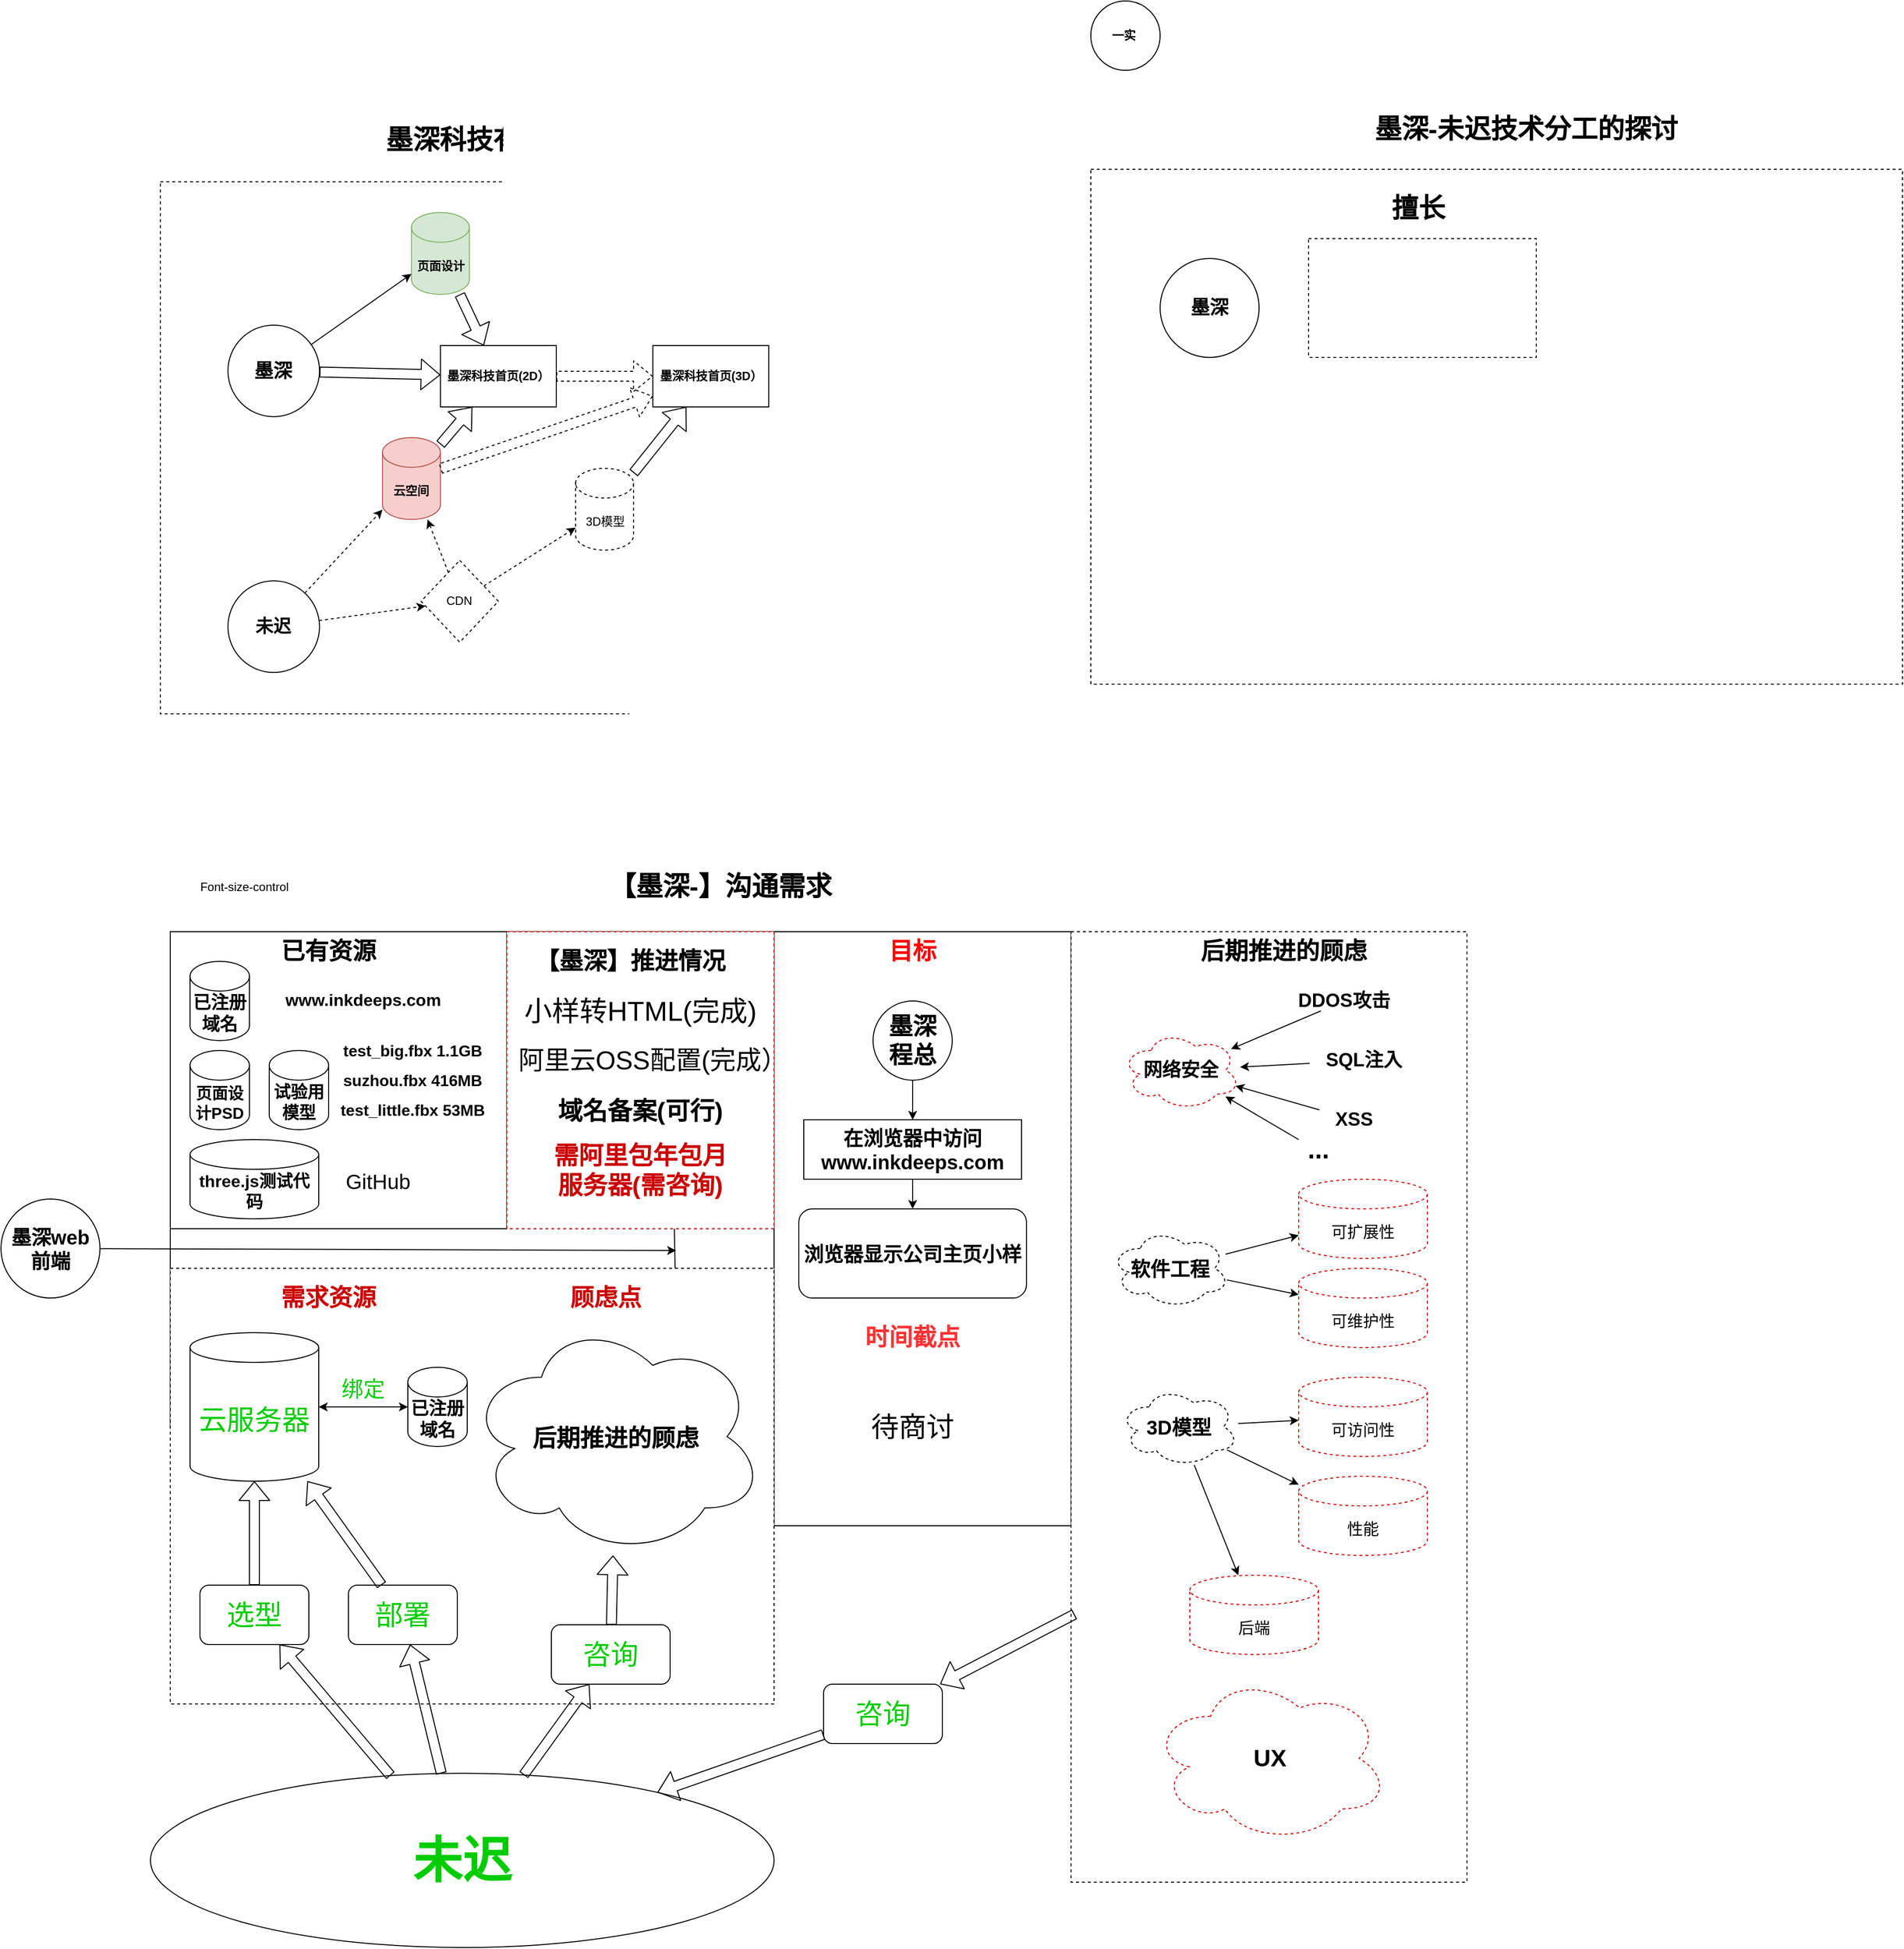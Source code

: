 <mxfile version="13.8.8" type="github">
  <diagram id="kuiyt1MhbL2v9OrnDHOi" name="Page-1">
    <mxGraphModel dx="2782" dy="2357" grid="1" gridSize="10" guides="1" tooltips="1" connect="1" arrows="1" fold="1" page="1" pageScale="1" pageWidth="827" pageHeight="1169" math="0" shadow="0">
      <root>
        <mxCell id="0" />
        <mxCell id="1" parent="0" />
        <mxCell id="Zh1UnJbAb8gPV4NuENTu-28" value="" style="rounded=0;whiteSpace=wrap;html=1;dashed=1;" parent="1" vertex="1">
          <mxGeometry x="910" y="-70" width="820" height="520" as="geometry" />
        </mxCell>
        <mxCell id="Zh1UnJbAb8gPV4NuENTu-5" value="&lt;b&gt;一实&amp;nbsp;&lt;/b&gt;" style="ellipse;whiteSpace=wrap;html=1;aspect=fixed;" parent="1" vertex="1">
          <mxGeometry x="910" y="-240" width="70" height="70" as="geometry" />
        </mxCell>
        <mxCell id="Zh1UnJbAb8gPV4NuENTu-27" value="&lt;span style=&quot;font-size: 27px&quot;&gt;&lt;b&gt;墨深-未迟技术分工的探讨&lt;/b&gt;&lt;/span&gt;" style="text;html=1;strokeColor=none;fillColor=none;align=center;verticalAlign=middle;whiteSpace=wrap;rounded=0;dashed=1;" parent="1" vertex="1">
          <mxGeometry x="1180" y="-150" width="340" height="80" as="geometry" />
        </mxCell>
        <mxCell id="Zh1UnJbAb8gPV4NuENTu-29" value="&lt;b&gt;&lt;font style=&quot;font-size: 19px&quot;&gt;墨深&lt;/font&gt;&lt;/b&gt;" style="ellipse;whiteSpace=wrap;html=1;aspect=fixed;" parent="1" vertex="1">
          <mxGeometry x="980" y="20" width="100" height="100" as="geometry" />
        </mxCell>
        <mxCell id="Zh1UnJbAb8gPV4NuENTu-30" value="" style="rounded=0;whiteSpace=wrap;html=1;dashed=1;" parent="1" vertex="1">
          <mxGeometry x="1130" width="230" height="120" as="geometry" />
        </mxCell>
        <mxCell id="Zh1UnJbAb8gPV4NuENTu-31" value="&lt;span style=&quot;font-size: 27px&quot;&gt;&lt;b&gt;擅长&lt;/b&gt;&lt;/span&gt;" style="text;html=1;strokeColor=none;fillColor=none;align=center;verticalAlign=middle;whiteSpace=wrap;rounded=0;dashed=1;" parent="1" vertex="1">
          <mxGeometry x="1191" y="-60" width="100" height="60" as="geometry" />
        </mxCell>
        <mxCell id="TPo5QiDIO2kZ5POcdjzT-1" value="" style="group" vertex="1" connectable="0" parent="1">
          <mxGeometry x="-30" y="-140" width="800" height="620" as="geometry" />
        </mxCell>
        <mxCell id="Zh1UnJbAb8gPV4NuENTu-25" value="" style="rounded=0;whiteSpace=wrap;html=1;dashed=1;" parent="TPo5QiDIO2kZ5POcdjzT-1" vertex="1">
          <mxGeometry y="82.667" width="800" height="537.333" as="geometry" />
        </mxCell>
        <mxCell id="Zh1UnJbAb8gPV4NuENTu-2" value="&lt;b&gt;&lt;font style=&quot;font-size: 19px&quot;&gt;墨深&lt;/font&gt;&lt;/b&gt;" style="ellipse;whiteSpace=wrap;html=1;aspect=fixed;" parent="TPo5QiDIO2kZ5POcdjzT-1" vertex="1">
          <mxGeometry x="68.293" y="227.333" width="92.492" height="92.492" as="geometry" />
        </mxCell>
        <mxCell id="Zh1UnJbAb8gPV4NuENTu-3" value="&lt;b&gt;&lt;font style=&quot;font-size: 18px&quot;&gt;未迟&lt;/font&gt;&lt;/b&gt;" style="ellipse;whiteSpace=wrap;html=1;aspect=fixed;" parent="TPo5QiDIO2kZ5POcdjzT-1" vertex="1">
          <mxGeometry x="68.293" y="485.667" width="92.492" height="92.492" as="geometry" />
        </mxCell>
        <mxCell id="Zh1UnJbAb8gPV4NuENTu-4" value="" style="shape=flexArrow;endArrow=classic;html=1;" parent="TPo5QiDIO2kZ5POcdjzT-1" source="Zh1UnJbAb8gPV4NuENTu-2" target="Zh1UnJbAb8gPV4NuENTu-7" edge="1">
          <mxGeometry width="50" height="50" relative="1" as="geometry">
            <mxPoint x="165.854" y="268.667" as="sourcePoint" />
            <mxPoint x="282.927" y="279.0" as="targetPoint" />
          </mxGeometry>
        </mxCell>
        <mxCell id="Zh1UnJbAb8gPV4NuENTu-7" value="&lt;b&gt;墨深科技首页(2D）&lt;/b&gt;" style="rounded=0;whiteSpace=wrap;html=1;" parent="TPo5QiDIO2kZ5POcdjzT-1" vertex="1">
          <mxGeometry x="282.927" y="248.0" width="117.073" height="62.0" as="geometry" />
        </mxCell>
        <mxCell id="Zh1UnJbAb8gPV4NuENTu-9" value="&lt;b&gt;页面设计&lt;/b&gt;" style="shape=cylinder3;whiteSpace=wrap;html=1;boundedLbl=1;backgroundOutline=1;size=15;fillColor=#d5e8d4;strokeColor=#82b366;" parent="TPo5QiDIO2kZ5POcdjzT-1" vertex="1">
          <mxGeometry x="253.659" y="113.667" width="58.537" height="82.667" as="geometry" />
        </mxCell>
        <mxCell id="Zh1UnJbAb8gPV4NuENTu-10" value="&lt;b&gt;云空间&lt;/b&gt;" style="shape=cylinder3;whiteSpace=wrap;html=1;boundedLbl=1;backgroundOutline=1;size=15;fillColor=#f8cecc;strokeColor=#b85450;" parent="TPo5QiDIO2kZ5POcdjzT-1" vertex="1">
          <mxGeometry x="224.39" y="341" width="58.537" height="82.667" as="geometry" />
        </mxCell>
        <mxCell id="Zh1UnJbAb8gPV4NuENTu-11" value="" style="shape=flexArrow;endArrow=classic;html=1;" parent="TPo5QiDIO2kZ5POcdjzT-1" source="Zh1UnJbAb8gPV4NuENTu-10" target="Zh1UnJbAb8gPV4NuENTu-7" edge="1">
          <mxGeometry width="50" height="50" relative="1" as="geometry">
            <mxPoint x="536.585" y="397.833" as="sourcePoint" />
            <mxPoint x="585.366" y="346.167" as="targetPoint" />
          </mxGeometry>
        </mxCell>
        <mxCell id="Zh1UnJbAb8gPV4NuENTu-6" value="" style="shape=flexArrow;endArrow=classic;html=1;" parent="TPo5QiDIO2kZ5POcdjzT-1" source="Zh1UnJbAb8gPV4NuENTu-9" target="Zh1UnJbAb8gPV4NuENTu-7" edge="1">
          <mxGeometry width="50" height="50" relative="1" as="geometry">
            <mxPoint x="517.073" y="196.333" as="sourcePoint" />
            <mxPoint x="565.854" y="144.667" as="targetPoint" />
          </mxGeometry>
        </mxCell>
        <mxCell id="Zh1UnJbAb8gPV4NuENTu-13" value="" style="endArrow=classic;html=1;" parent="TPo5QiDIO2kZ5POcdjzT-1" source="Zh1UnJbAb8gPV4NuENTu-2" target="Zh1UnJbAb8gPV4NuENTu-9" edge="1">
          <mxGeometry width="50" height="50" relative="1" as="geometry">
            <mxPoint x="390.244" y="361.667" as="sourcePoint" />
            <mxPoint x="439.024" y="310" as="targetPoint" />
          </mxGeometry>
        </mxCell>
        <mxCell id="Zh1UnJbAb8gPV4NuENTu-14" value="" style="shape=flexArrow;endArrow=classic;html=1;dashed=1;" parent="TPo5QiDIO2kZ5POcdjzT-1" source="Zh1UnJbAb8gPV4NuENTu-7" target="Zh1UnJbAb8gPV4NuENTu-15" edge="1">
          <mxGeometry width="50" height="50" relative="1" as="geometry">
            <mxPoint x="390.244" y="361.667" as="sourcePoint" />
            <mxPoint x="487.805" y="279.0" as="targetPoint" />
          </mxGeometry>
        </mxCell>
        <mxCell id="Zh1UnJbAb8gPV4NuENTu-15" value="&lt;b&gt;墨深科技首页(3D）&lt;/b&gt;" style="rounded=0;whiteSpace=wrap;html=1;" parent="TPo5QiDIO2kZ5POcdjzT-1" vertex="1">
          <mxGeometry x="497.561" y="248.0" width="117.073" height="62.0" as="geometry" />
        </mxCell>
        <mxCell id="Zh1UnJbAb8gPV4NuENTu-16" value="3D模型" style="shape=cylinder3;whiteSpace=wrap;html=1;boundedLbl=1;backgroundOutline=1;size=15;dashed=1;" parent="TPo5QiDIO2kZ5POcdjzT-1" vertex="1">
          <mxGeometry x="419.512" y="372" width="58.537" height="82.667" as="geometry" />
        </mxCell>
        <mxCell id="Zh1UnJbAb8gPV4NuENTu-18" value="" style="endArrow=classic;html=1;dashed=1;" parent="TPo5QiDIO2kZ5POcdjzT-1" source="Zh1UnJbAb8gPV4NuENTu-3" target="Zh1UnJbAb8gPV4NuENTu-10" edge="1">
          <mxGeometry width="50" height="50" relative="1" as="geometry">
            <mxPoint x="165.854" y="506.333" as="sourcePoint" />
            <mxPoint x="214.634" y="454.667" as="targetPoint" />
          </mxGeometry>
        </mxCell>
        <mxCell id="Zh1UnJbAb8gPV4NuENTu-20" value="CDN" style="rhombus;whiteSpace=wrap;html=1;dashed=1;" parent="TPo5QiDIO2kZ5POcdjzT-1" vertex="1">
          <mxGeometry x="263.415" y="465.0" width="78.049" height="82.667" as="geometry" />
        </mxCell>
        <mxCell id="Zh1UnJbAb8gPV4NuENTu-21" value="" style="endArrow=classic;html=1;dashed=1;" parent="TPo5QiDIO2kZ5POcdjzT-1" source="Zh1UnJbAb8gPV4NuENTu-3" target="Zh1UnJbAb8gPV4NuENTu-20" edge="1">
          <mxGeometry width="50" height="50" relative="1" as="geometry">
            <mxPoint x="195.122" y="516.667" as="sourcePoint" />
            <mxPoint x="243.902" y="465.0" as="targetPoint" />
          </mxGeometry>
        </mxCell>
        <mxCell id="Zh1UnJbAb8gPV4NuENTu-22" value="" style="endArrow=classic;html=1;dashed=1;" parent="TPo5QiDIO2kZ5POcdjzT-1" source="Zh1UnJbAb8gPV4NuENTu-20" target="Zh1UnJbAb8gPV4NuENTu-10" edge="1">
          <mxGeometry width="50" height="50" relative="1" as="geometry">
            <mxPoint x="390.244" y="361.667" as="sourcePoint" />
            <mxPoint x="439.024" y="310" as="targetPoint" />
          </mxGeometry>
        </mxCell>
        <mxCell id="Zh1UnJbAb8gPV4NuENTu-23" value="" style="endArrow=classic;html=1;dashed=1;" parent="TPo5QiDIO2kZ5POcdjzT-1" source="Zh1UnJbAb8gPV4NuENTu-20" target="Zh1UnJbAb8gPV4NuENTu-16" edge="1">
          <mxGeometry width="50" height="50" relative="1" as="geometry">
            <mxPoint x="390.244" y="361.667" as="sourcePoint" />
            <mxPoint x="439.024" y="310" as="targetPoint" />
          </mxGeometry>
        </mxCell>
        <mxCell id="Zh1UnJbAb8gPV4NuENTu-12" value="" style="shape=flexArrow;endArrow=classic;html=1;" parent="TPo5QiDIO2kZ5POcdjzT-1" source="Zh1UnJbAb8gPV4NuENTu-16" target="Zh1UnJbAb8gPV4NuENTu-15" edge="1">
          <mxGeometry width="50" height="50" relative="1" as="geometry">
            <mxPoint x="517.073" y="408.167" as="sourcePoint" />
            <mxPoint x="565.854" y="356.5" as="targetPoint" />
          </mxGeometry>
        </mxCell>
        <mxCell id="Zh1UnJbAb8gPV4NuENTu-24" value="" style="shape=flexArrow;endArrow=classic;html=1;dashed=1;" parent="TPo5QiDIO2kZ5POcdjzT-1" source="Zh1UnJbAb8gPV4NuENTu-10" target="Zh1UnJbAb8gPV4NuENTu-15" edge="1">
          <mxGeometry width="50" height="50" relative="1" as="geometry">
            <mxPoint x="390.244" y="361.667" as="sourcePoint" />
            <mxPoint x="439.024" y="310" as="targetPoint" />
          </mxGeometry>
        </mxCell>
        <mxCell id="Zh1UnJbAb8gPV4NuENTu-26" value="&lt;b&gt;&lt;font style=&quot;font-size: 27px&quot;&gt;墨深科技有限公司首页开发&lt;/font&gt;&lt;/b&gt;" style="text;html=1;strokeColor=none;fillColor=none;align=center;verticalAlign=middle;whiteSpace=wrap;rounded=0;dashed=1;" parent="TPo5QiDIO2kZ5POcdjzT-1" vertex="1">
          <mxGeometry x="224.39" width="331.707" height="82.667" as="geometry" />
        </mxCell>
        <mxCell id="TPo5QiDIO2kZ5POcdjzT-3" value="Font-size-control" style="text;html=1;strokeColor=none;fillColor=none;align=center;verticalAlign=middle;whiteSpace=wrap;rounded=0;" vertex="1" parent="1">
          <mxGeometry x="-20" y="630" width="150" height="50" as="geometry" />
        </mxCell>
        <mxCell id="TPo5QiDIO2kZ5POcdjzT-5" value="" style="rounded=0;whiteSpace=wrap;html=1;" vertex="1" parent="1">
          <mxGeometry x="-20" y="700" width="780" height="500" as="geometry" />
        </mxCell>
        <mxCell id="TPo5QiDIO2kZ5POcdjzT-6" value="&lt;span style=&quot;font-size: 27px&quot;&gt;&lt;b&gt;【墨深-】沟通需求&lt;/b&gt;&lt;/span&gt;" style="text;html=1;strokeColor=none;fillColor=none;align=center;verticalAlign=middle;whiteSpace=wrap;rounded=0;dashed=1;" vertex="1" parent="1">
          <mxGeometry x="370.0" y="613.67" width="331.707" height="82.667" as="geometry" />
        </mxCell>
        <mxCell id="TPo5QiDIO2kZ5POcdjzT-7" value="&lt;b&gt;&lt;font style=&quot;font-size: 20px&quot;&gt;墨深web前端&lt;/font&gt;&lt;/b&gt;" style="ellipse;whiteSpace=wrap;html=1;aspect=fixed;" vertex="1" parent="1">
          <mxGeometry x="-191" y="970" width="100" height="100" as="geometry" />
        </mxCell>
        <mxCell id="TPo5QiDIO2kZ5POcdjzT-10" value="" style="rounded=0;whiteSpace=wrap;html=1;" vertex="1" parent="1">
          <mxGeometry x="-20" y="700" width="340" height="300" as="geometry" />
        </mxCell>
        <mxCell id="TPo5QiDIO2kZ5POcdjzT-11" value="&lt;b&gt;&lt;font style=&quot;font-size: 24px&quot;&gt;已有资源&lt;/font&gt;&lt;/b&gt;" style="text;html=1;strokeColor=none;fillColor=none;align=center;verticalAlign=middle;whiteSpace=wrap;rounded=0;" vertex="1" parent="1">
          <mxGeometry x="90" y="710" width="100" height="20" as="geometry" />
        </mxCell>
        <mxCell id="TPo5QiDIO2kZ5POcdjzT-9" value="&lt;b&gt;&lt;font style=&quot;font-size: 18px&quot;&gt;已注册域名&lt;/font&gt;&lt;/b&gt;" style="shape=cylinder3;whiteSpace=wrap;html=1;boundedLbl=1;backgroundOutline=1;size=15;" vertex="1" parent="1">
          <mxGeometry y="730" width="60" height="80" as="geometry" />
        </mxCell>
        <mxCell id="TPo5QiDIO2kZ5POcdjzT-12" value="&lt;b&gt;&lt;font style=&quot;font-size: 17px&quot;&gt;www.inkdeeps.com&lt;/font&gt;&lt;/b&gt;" style="text;html=1;strokeColor=none;fillColor=none;align=center;verticalAlign=middle;whiteSpace=wrap;rounded=0;" vertex="1" parent="1">
          <mxGeometry x="70" y="760" width="210" height="20" as="geometry" />
        </mxCell>
        <mxCell id="TPo5QiDIO2kZ5POcdjzT-13" value="" style="rounded=0;whiteSpace=wrap;html=1;" vertex="1" parent="1">
          <mxGeometry x="590" y="700" width="300" height="600" as="geometry" />
        </mxCell>
        <mxCell id="TPo5QiDIO2kZ5POcdjzT-14" value="&lt;b&gt;&lt;font style=&quot;font-size: 16px&quot;&gt;页面设计PSD&lt;/font&gt;&lt;/b&gt;" style="shape=cylinder3;whiteSpace=wrap;html=1;boundedLbl=1;backgroundOutline=1;size=15;" vertex="1" parent="1">
          <mxGeometry y="820" width="60" height="80" as="geometry" />
        </mxCell>
        <mxCell id="TPo5QiDIO2kZ5POcdjzT-15" value="&lt;span style=&quot;font-size: 24px&quot;&gt;&lt;b&gt;目标&lt;/b&gt;&lt;/span&gt;" style="text;html=1;strokeColor=none;fillColor=none;align=center;verticalAlign=middle;whiteSpace=wrap;rounded=0;fontColor=#FF0000;" vertex="1" parent="1">
          <mxGeometry x="680" y="710" width="100" height="20" as="geometry" />
        </mxCell>
        <mxCell id="TPo5QiDIO2kZ5POcdjzT-16" value="" style="endArrow=classic;html=1;" edge="1" parent="1" source="TPo5QiDIO2kZ5POcdjzT-7">
          <mxGeometry width="50" height="50" relative="1" as="geometry">
            <mxPoint x="-101" y="1090" as="sourcePoint" />
            <mxPoint x="491" y="1022" as="targetPoint" />
          </mxGeometry>
        </mxCell>
        <mxCell id="TPo5QiDIO2kZ5POcdjzT-32" style="edgeStyle=orthogonalEdgeStyle;rounded=0;orthogonalLoop=1;jettySize=auto;html=1;exitX=0.5;exitY=1;exitDx=0;exitDy=0;fontColor=#000000;" edge="1" parent="1" source="TPo5QiDIO2kZ5POcdjzT-8" target="TPo5QiDIO2kZ5POcdjzT-31">
          <mxGeometry relative="1" as="geometry" />
        </mxCell>
        <mxCell id="TPo5QiDIO2kZ5POcdjzT-8" value="&lt;b&gt;&lt;font style=&quot;font-size: 24px&quot;&gt;墨深 程总&lt;/font&gt;&lt;/b&gt;" style="ellipse;whiteSpace=wrap;html=1;aspect=fixed;" vertex="1" parent="1">
          <mxGeometry x="690" y="770" width="80" height="80" as="geometry" />
        </mxCell>
        <mxCell id="TPo5QiDIO2kZ5POcdjzT-18" value="" style="rounded=0;whiteSpace=wrap;html=1;dashed=1;" vertex="1" parent="1">
          <mxGeometry x="890" y="700" width="400" height="960" as="geometry" />
        </mxCell>
        <mxCell id="TPo5QiDIO2kZ5POcdjzT-19" value="&lt;span style=&quot;font-size: 24px&quot;&gt;&lt;b&gt;后期推进的顾虑&lt;/b&gt;&lt;/span&gt;" style="text;html=1;strokeColor=none;fillColor=none;align=center;verticalAlign=middle;whiteSpace=wrap;rounded=0;" vertex="1" parent="1">
          <mxGeometry x="1000" y="710" width="210" height="20" as="geometry" />
        </mxCell>
        <mxCell id="TPo5QiDIO2kZ5POcdjzT-20" value="&lt;b&gt;&lt;font style=&quot;font-size: 20px&quot;&gt;3D模型&lt;/font&gt;&lt;/b&gt;" style="ellipse;shape=cloud;whiteSpace=wrap;html=1;dashed=1;" vertex="1" parent="1">
          <mxGeometry x="939" y="1160" width="120" height="80" as="geometry" />
        </mxCell>
        <mxCell id="TPo5QiDIO2kZ5POcdjzT-22" value="" style="rounded=0;whiteSpace=wrap;html=1;dashed=1;fontColor=#CC0000;labelBorderColor=#CC0000;" vertex="1" parent="1">
          <mxGeometry x="-20" y="1040" width="610" height="440" as="geometry" />
        </mxCell>
        <mxCell id="TPo5QiDIO2kZ5POcdjzT-24" value="&lt;b&gt;&lt;font style=&quot;font-size: 24px&quot;&gt;需求资源&lt;/font&gt;&lt;/b&gt;" style="text;html=1;strokeColor=none;fillColor=none;align=center;verticalAlign=middle;whiteSpace=wrap;rounded=0;fontColor=#CC0000;" vertex="1" parent="1">
          <mxGeometry x="90" y="1060" width="100" height="20" as="geometry" />
        </mxCell>
        <mxCell id="TPo5QiDIO2kZ5POcdjzT-28" value="" style="rounded=0;whiteSpace=wrap;html=1;dashed=1;strokeColor=#CC0000;" vertex="1" parent="1">
          <mxGeometry x="320" y="700" width="270" height="300" as="geometry" />
        </mxCell>
        <mxCell id="TPo5QiDIO2kZ5POcdjzT-29" value="&lt;span style=&quot;font-size: 24px&quot;&gt;&lt;b&gt;【墨深】推进情况&lt;/b&gt;&lt;/span&gt;" style="text;html=1;strokeColor=none;fillColor=none;align=center;verticalAlign=middle;whiteSpace=wrap;rounded=0;" vertex="1" parent="1">
          <mxGeometry x="330" y="720" width="230" height="20" as="geometry" />
        </mxCell>
        <mxCell id="TPo5QiDIO2kZ5POcdjzT-35" style="edgeStyle=orthogonalEdgeStyle;rounded=0;orthogonalLoop=1;jettySize=auto;html=1;exitX=0.5;exitY=1;exitDx=0;exitDy=0;fontColor=#000000;" edge="1" parent="1" source="TPo5QiDIO2kZ5POcdjzT-31" target="TPo5QiDIO2kZ5POcdjzT-34">
          <mxGeometry relative="1" as="geometry" />
        </mxCell>
        <mxCell id="TPo5QiDIO2kZ5POcdjzT-31" value="&lt;b&gt;&lt;font style=&quot;font-size: 20px&quot;&gt;在浏览器中访问 www.inkdeeps.com&lt;/font&gt;&lt;/b&gt;" style="rounded=0;whiteSpace=wrap;html=1;fontColor=#000000;" vertex="1" parent="1">
          <mxGeometry x="620" y="890" width="220" height="60" as="geometry" />
        </mxCell>
        <mxCell id="TPo5QiDIO2kZ5POcdjzT-34" value="&lt;b&gt;&lt;font style=&quot;font-size: 20px&quot;&gt;浏览器显示公司主页小样&lt;/font&gt;&lt;/b&gt;" style="rounded=1;whiteSpace=wrap;html=1;fontColor=#000000;" vertex="1" parent="1">
          <mxGeometry x="615" y="980" width="230" height="90" as="geometry" />
        </mxCell>
        <mxCell id="TPo5QiDIO2kZ5POcdjzT-36" value="&lt;span style=&quot;font-size: 24px&quot;&gt;&lt;b&gt;时间截点&lt;/b&gt;&lt;/span&gt;" style="text;html=1;strokeColor=none;fillColor=none;align=center;verticalAlign=middle;whiteSpace=wrap;rounded=0;fontColor=#FF3333;" vertex="1" parent="1">
          <mxGeometry x="680" y="1100" width="100" height="20" as="geometry" />
        </mxCell>
        <mxCell id="TPo5QiDIO2kZ5POcdjzT-37" value="&lt;b&gt;&lt;font style=&quot;font-size: 17px&quot;&gt;试验用模型&lt;/font&gt;&lt;/b&gt;" style="shape=cylinder3;whiteSpace=wrap;html=1;boundedLbl=1;backgroundOutline=1;size=15;fontColor=#000000;" vertex="1" parent="1">
          <mxGeometry x="80" y="820" width="60" height="80" as="geometry" />
        </mxCell>
        <mxCell id="TPo5QiDIO2kZ5POcdjzT-39" value="&lt;b style=&quot;font-size: 16px;&quot;&gt;test_big.fbx 1.1GB&lt;/b&gt;" style="text;html=1;strokeColor=none;fillColor=none;align=center;verticalAlign=middle;whiteSpace=wrap;rounded=0;dashed=1;fontColor=#000000;fontSize=16;" vertex="1" parent="1">
          <mxGeometry x="150" y="810" width="150" height="20" as="geometry" />
        </mxCell>
        <mxCell id="TPo5QiDIO2kZ5POcdjzT-48" value="&lt;b style=&quot;font-size: 16px&quot;&gt;suzhou.fbx 416MB&lt;/b&gt;" style="text;html=1;strokeColor=none;fillColor=none;align=center;verticalAlign=middle;whiteSpace=wrap;rounded=0;dashed=1;fontColor=#000000;fontSize=16;" vertex="1" parent="1">
          <mxGeometry x="150" y="840" width="150" height="20" as="geometry" />
        </mxCell>
        <mxCell id="TPo5QiDIO2kZ5POcdjzT-49" value="&lt;span style=&quot;font-size: 17px&quot;&gt;&lt;b&gt;three.js测试代码&lt;/b&gt;&lt;/span&gt;" style="shape=cylinder3;whiteSpace=wrap;html=1;boundedLbl=1;backgroundOutline=1;size=15;fontColor=#000000;" vertex="1" parent="1">
          <mxGeometry y="910" width="130" height="80" as="geometry" />
        </mxCell>
        <mxCell id="TPo5QiDIO2kZ5POcdjzT-50" value="&lt;b style=&quot;font-size: 16px&quot;&gt;test_little.fbx 53MB&lt;/b&gt;" style="text;html=1;strokeColor=none;fillColor=none;align=center;verticalAlign=middle;whiteSpace=wrap;rounded=0;dashed=1;fontColor=#000000;fontSize=16;" vertex="1" parent="1">
          <mxGeometry x="150" y="870" width="150" height="20" as="geometry" />
        </mxCell>
        <mxCell id="TPo5QiDIO2kZ5POcdjzT-51" value="" style="endArrow=none;html=1;fontSize=16;fontColor=#000000;entryX=0.627;entryY=1;entryDx=0;entryDy=0;entryPerimeter=0;" edge="1" parent="1" target="TPo5QiDIO2kZ5POcdjzT-28">
          <mxGeometry width="50" height="50" relative="1" as="geometry">
            <mxPoint x="490" y="1040" as="sourcePoint" />
            <mxPoint x="540" y="990" as="targetPoint" />
          </mxGeometry>
        </mxCell>
        <mxCell id="TPo5QiDIO2kZ5POcdjzT-53" value="&lt;span style=&quot;font-size: 24px&quot;&gt;&lt;b&gt;顾虑点&lt;/b&gt;&lt;/span&gt;" style="text;html=1;strokeColor=none;fillColor=none;align=center;verticalAlign=middle;whiteSpace=wrap;rounded=0;fontColor=#CC0000;" vertex="1" parent="1">
          <mxGeometry x="370" y="1060" width="100" height="20" as="geometry" />
        </mxCell>
        <mxCell id="TPo5QiDIO2kZ5POcdjzT-54" value="" style="group" vertex="1" connectable="0" parent="1">
          <mxGeometry x="941" y="760" width="300" height="140" as="geometry" />
        </mxCell>
        <mxCell id="TPo5QiDIO2kZ5POcdjzT-40" value="&lt;b&gt;&lt;font style=&quot;font-size: 19px&quot;&gt;网络安全&lt;/font&gt;&lt;/b&gt;" style="ellipse;shape=cloud;whiteSpace=wrap;html=1;dashed=1;strokeColor=#CC0000;fontColor=#000000;" vertex="1" parent="TPo5QiDIO2kZ5POcdjzT-54">
          <mxGeometry y="40" width="120" height="80" as="geometry" />
        </mxCell>
        <mxCell id="TPo5QiDIO2kZ5POcdjzT-41" value="" style="endArrow=classic;html=1;fontColor=#000000;" edge="1" parent="TPo5QiDIO2kZ5POcdjzT-54" source="TPo5QiDIO2kZ5POcdjzT-42" target="TPo5QiDIO2kZ5POcdjzT-40">
          <mxGeometry width="50" height="50" relative="1" as="geometry">
            <mxPoint x="180" y="80" as="sourcePoint" />
            <mxPoint x="230" y="30" as="targetPoint" />
          </mxGeometry>
        </mxCell>
        <mxCell id="TPo5QiDIO2kZ5POcdjzT-42" value="&lt;b&gt;&lt;font style=&quot;font-size: 19px&quot;&gt;DDOS攻击&lt;/font&gt;&lt;/b&gt;" style="text;html=1;strokeColor=none;fillColor=none;align=center;verticalAlign=middle;whiteSpace=wrap;rounded=0;dashed=1;fontColor=#000000;" vertex="1" parent="TPo5QiDIO2kZ5POcdjzT-54">
          <mxGeometry x="170" width="110" height="20" as="geometry" />
        </mxCell>
        <mxCell id="TPo5QiDIO2kZ5POcdjzT-43" value="&lt;span style=&quot;font-size: 19px&quot;&gt;&lt;b&gt;SQL注入&lt;/b&gt;&lt;/span&gt;" style="text;html=1;strokeColor=none;fillColor=none;align=center;verticalAlign=middle;whiteSpace=wrap;rounded=0;dashed=1;fontColor=#000000;" vertex="1" parent="TPo5QiDIO2kZ5POcdjzT-54">
          <mxGeometry x="190" y="60" width="110" height="20" as="geometry" />
        </mxCell>
        <mxCell id="TPo5QiDIO2kZ5POcdjzT-45" value="" style="endArrow=classic;html=1;fontColor=#000000;" edge="1" parent="TPo5QiDIO2kZ5POcdjzT-54" source="TPo5QiDIO2kZ5POcdjzT-43" target="TPo5QiDIO2kZ5POcdjzT-40">
          <mxGeometry width="50" height="50" relative="1" as="geometry">
            <mxPoint x="211.429" y="30" as="sourcePoint" />
            <mxPoint x="120.62" y="68.525" as="targetPoint" />
          </mxGeometry>
        </mxCell>
        <mxCell id="TPo5QiDIO2kZ5POcdjzT-46" value="&lt;span style=&quot;font-size: 19px&quot;&gt;&lt;b&gt;XSS&lt;/b&gt;&lt;/span&gt;" style="text;html=1;strokeColor=none;fillColor=none;align=center;verticalAlign=middle;whiteSpace=wrap;rounded=0;dashed=1;fontColor=#000000;" vertex="1" parent="TPo5QiDIO2kZ5POcdjzT-54">
          <mxGeometry x="180" y="120" width="110" height="20" as="geometry" />
        </mxCell>
        <mxCell id="TPo5QiDIO2kZ5POcdjzT-47" value="" style="endArrow=classic;html=1;fontColor=#000000;" edge="1" parent="TPo5QiDIO2kZ5POcdjzT-54" source="TPo5QiDIO2kZ5POcdjzT-46" target="TPo5QiDIO2kZ5POcdjzT-40">
          <mxGeometry width="50" height="50" relative="1" as="geometry">
            <mxPoint x="200" y="82.973" as="sourcePoint" />
            <mxPoint x="129.804" y="86.767" as="targetPoint" />
          </mxGeometry>
        </mxCell>
        <mxCell id="TPo5QiDIO2kZ5POcdjzT-55" value="&lt;span style=&quot;font-size: 20px&quot;&gt;&lt;b&gt;软件工程&lt;/b&gt;&lt;/span&gt;" style="ellipse;shape=cloud;whiteSpace=wrap;html=1;dashed=1;" vertex="1" parent="1">
          <mxGeometry x="930" y="1000" width="120" height="80" as="geometry" />
        </mxCell>
        <mxCell id="TPo5QiDIO2kZ5POcdjzT-56" value="可扩展性" style="shape=cylinder3;whiteSpace=wrap;html=1;boundedLbl=1;backgroundOutline=1;size=15;dashed=1;strokeColor=#CC0000;fontSize=16;fontColor=#000000;" vertex="1" parent="1">
          <mxGeometry x="1120" y="950" width="130" height="80" as="geometry" />
        </mxCell>
        <mxCell id="TPo5QiDIO2kZ5POcdjzT-57" value="可维护性" style="shape=cylinder3;whiteSpace=wrap;html=1;boundedLbl=1;backgroundOutline=1;size=15;dashed=1;strokeColor=#CC0000;fontSize=16;fontColor=#000000;" vertex="1" parent="1">
          <mxGeometry x="1120" y="1040" width="130" height="80" as="geometry" />
        </mxCell>
        <mxCell id="TPo5QiDIO2kZ5POcdjzT-59" value="" style="endArrow=classic;html=1;fontSize=16;fontColor=#000000;" edge="1" parent="1" source="TPo5QiDIO2kZ5POcdjzT-55" target="TPo5QiDIO2kZ5POcdjzT-56">
          <mxGeometry width="50" height="50" relative="1" as="geometry">
            <mxPoint x="740" y="1120" as="sourcePoint" />
            <mxPoint x="790" y="1070" as="targetPoint" />
          </mxGeometry>
        </mxCell>
        <mxCell id="TPo5QiDIO2kZ5POcdjzT-60" value="" style="endArrow=classic;html=1;fontSize=16;fontColor=#000000;" edge="1" parent="1" source="TPo5QiDIO2kZ5POcdjzT-55" target="TPo5QiDIO2kZ5POcdjzT-57">
          <mxGeometry width="50" height="50" relative="1" as="geometry">
            <mxPoint x="740" y="1120" as="sourcePoint" />
            <mxPoint x="790" y="1070" as="targetPoint" />
          </mxGeometry>
        </mxCell>
        <mxCell id="TPo5QiDIO2kZ5POcdjzT-61" value="&lt;b&gt;&lt;font style=&quot;font-size: 26px&quot;&gt;...&lt;/font&gt;&lt;/b&gt;" style="text;html=1;strokeColor=none;fillColor=none;align=center;verticalAlign=middle;whiteSpace=wrap;rounded=0;dashed=1;fontSize=16;fontColor=#000000;" vertex="1" parent="1">
          <mxGeometry x="1120" y="910" width="40" height="20" as="geometry" />
        </mxCell>
        <mxCell id="TPo5QiDIO2kZ5POcdjzT-62" value="" style="endArrow=classic;html=1;fontSize=16;fontColor=#000000;exitX=0;exitY=0;exitDx=0;exitDy=0;" edge="1" parent="1" source="TPo5QiDIO2kZ5POcdjzT-61" target="TPo5QiDIO2kZ5POcdjzT-40">
          <mxGeometry width="50" height="50" relative="1" as="geometry">
            <mxPoint x="740" y="1040" as="sourcePoint" />
            <mxPoint x="790" y="990" as="targetPoint" />
          </mxGeometry>
        </mxCell>
        <mxCell id="TPo5QiDIO2kZ5POcdjzT-63" value="可访问性" style="shape=cylinder3;whiteSpace=wrap;html=1;boundedLbl=1;backgroundOutline=1;size=15;dashed=1;strokeColor=#CC0000;fontSize=16;fontColor=#000000;" vertex="1" parent="1">
          <mxGeometry x="1120" y="1150" width="130" height="80" as="geometry" />
        </mxCell>
        <mxCell id="TPo5QiDIO2kZ5POcdjzT-64" value="" style="endArrow=classic;html=1;fontSize=16;fontColor=#000000;" edge="1" parent="1" source="TPo5QiDIO2kZ5POcdjzT-20" target="TPo5QiDIO2kZ5POcdjzT-63">
          <mxGeometry width="50" height="50" relative="1" as="geometry">
            <mxPoint x="1049" y="1160" as="sourcePoint" />
            <mxPoint x="1099" y="1110" as="targetPoint" />
          </mxGeometry>
        </mxCell>
        <mxCell id="TPo5QiDIO2kZ5POcdjzT-65" value="&lt;span style=&quot;font-size: 24px&quot;&gt;&lt;b&gt;UX&lt;/b&gt;&lt;/span&gt;" style="ellipse;shape=cloud;whiteSpace=wrap;html=1;dashed=1;strokeColor=#CC0000;fontSize=16;fontColor=#000000;" vertex="1" parent="1">
          <mxGeometry x="971" y="1450" width="240" height="170" as="geometry" />
        </mxCell>
        <mxCell id="TPo5QiDIO2kZ5POcdjzT-66" value="&lt;font style=&quot;font-size: 28px;&quot;&gt;小样转HTML(完成)&lt;/font&gt;" style="text;html=1;strokeColor=none;fillColor=none;align=center;verticalAlign=middle;whiteSpace=wrap;rounded=0;dashed=1;fontSize=28;fontColor=#000000;" vertex="1" parent="1">
          <mxGeometry x="330" y="770" width="250" height="20" as="geometry" />
        </mxCell>
        <mxCell id="TPo5QiDIO2kZ5POcdjzT-67" value="&lt;span style=&quot;font-size: 26px;&quot;&gt;阿里云OSS配置(完成）&lt;/span&gt;" style="text;html=1;strokeColor=none;fillColor=none;align=center;verticalAlign=middle;whiteSpace=wrap;rounded=0;dashed=1;fontSize=26;fontColor=#000000;" vertex="1" parent="1">
          <mxGeometry x="315" y="820" width="305" height="20" as="geometry" />
        </mxCell>
        <mxCell id="TPo5QiDIO2kZ5POcdjzT-68" value="&lt;b&gt;&lt;font style=&quot;font-size: 25px&quot;&gt;域名备案(可行)&lt;/font&gt;&lt;/b&gt;" style="text;html=1;strokeColor=none;fillColor=none;align=center;verticalAlign=middle;whiteSpace=wrap;rounded=0;dashed=1;fontSize=16;fontColor=#000000;" vertex="1" parent="1">
          <mxGeometry x="365" y="870" width="180" height="20" as="geometry" />
        </mxCell>
        <mxCell id="TPo5QiDIO2kZ5POcdjzT-69" value="&lt;b&gt;&lt;font style=&quot;font-size: 25px&quot;&gt;需阿里包年包月服务器(需咨询)&lt;/font&gt;&lt;/b&gt;" style="text;html=1;strokeColor=none;fillColor=none;align=center;verticalAlign=middle;whiteSpace=wrap;rounded=0;dashed=1;fontSize=16;fontColor=#CC0000;" vertex="1" parent="1">
          <mxGeometry x="365" y="930" width="180" height="20" as="geometry" />
        </mxCell>
        <mxCell id="TPo5QiDIO2kZ5POcdjzT-71" value="性能" style="shape=cylinder3;whiteSpace=wrap;html=1;boundedLbl=1;backgroundOutline=1;size=15;dashed=1;strokeColor=#CC0000;fontSize=16;fontColor=#000000;" vertex="1" parent="1">
          <mxGeometry x="1120" y="1250" width="130" height="80" as="geometry" />
        </mxCell>
        <mxCell id="TPo5QiDIO2kZ5POcdjzT-72" value="" style="endArrow=classic;html=1;fontSize=28;fontColor=#000000;" edge="1" parent="1" source="TPo5QiDIO2kZ5POcdjzT-20" target="TPo5QiDIO2kZ5POcdjzT-71">
          <mxGeometry width="50" height="50" relative="1" as="geometry">
            <mxPoint x="520" y="1140" as="sourcePoint" />
            <mxPoint x="570" y="1090" as="targetPoint" />
          </mxGeometry>
        </mxCell>
        <mxCell id="TPo5QiDIO2kZ5POcdjzT-73" value="&lt;font style=&quot;font-size: 21px&quot;&gt;GitHub&lt;/font&gt;" style="text;html=1;strokeColor=none;fillColor=none;align=center;verticalAlign=middle;whiteSpace=wrap;rounded=0;dashed=1;fontSize=28;fontColor=#000000;" vertex="1" parent="1">
          <mxGeometry x="170" y="940" width="40" height="20" as="geometry" />
        </mxCell>
        <mxCell id="TPo5QiDIO2kZ5POcdjzT-75" value="待商讨" style="text;html=1;strokeColor=none;fillColor=none;align=center;verticalAlign=middle;whiteSpace=wrap;rounded=0;dashed=1;fontSize=28;fontColor=#000000;" vertex="1" parent="1">
          <mxGeometry x="675" y="1190" width="110" height="20" as="geometry" />
        </mxCell>
        <mxCell id="TPo5QiDIO2kZ5POcdjzT-76" value="后端" style="shape=cylinder3;whiteSpace=wrap;html=1;boundedLbl=1;backgroundOutline=1;size=15;dashed=1;strokeColor=#CC0000;fontSize=16;fontColor=#000000;" vertex="1" parent="1">
          <mxGeometry x="1010" y="1350" width="130" height="80" as="geometry" />
        </mxCell>
        <mxCell id="TPo5QiDIO2kZ5POcdjzT-78" value="" style="endArrow=classic;html=1;fontSize=28;fontColor=#000000;" edge="1" parent="1" source="TPo5QiDIO2kZ5POcdjzT-20" target="TPo5QiDIO2kZ5POcdjzT-76">
          <mxGeometry width="50" height="50" relative="1" as="geometry">
            <mxPoint x="1009.997" y="1249.999" as="sourcePoint" />
            <mxPoint x="1082.42" y="1285.068" as="targetPoint" />
          </mxGeometry>
        </mxCell>
        <mxCell id="TPo5QiDIO2kZ5POcdjzT-82" value="" style="shape=flexArrow;endArrow=classic;html=1;fontSize=28;fontColor=#FFFF00;exitX=0.007;exitY=0.888;exitDx=0;exitDy=0;exitPerimeter=0;" edge="1" parent="1" target="TPo5QiDIO2kZ5POcdjzT-102">
          <mxGeometry width="50" height="50" relative="1" as="geometry">
            <mxPoint x="893.55" y="1389.36" as="sourcePoint" />
            <mxPoint x="760" y="1480" as="targetPoint" />
          </mxGeometry>
        </mxCell>
        <mxCell id="TPo5QiDIO2kZ5POcdjzT-84" value="&lt;span&gt;&lt;b&gt;&lt;font style=&quot;font-size: 50px&quot;&gt;未迟&lt;/font&gt;&lt;/b&gt;&lt;/span&gt;" style="ellipse;whiteSpace=wrap;html=1;strokeColor=#000000;fontSize=28;fontColor=#00CC00;" vertex="1" parent="1">
          <mxGeometry x="-40" y="1550" width="630" height="176" as="geometry" />
        </mxCell>
        <mxCell id="TPo5QiDIO2kZ5POcdjzT-88" value="云服务器" style="shape=cylinder3;whiteSpace=wrap;html=1;boundedLbl=1;backgroundOutline=1;size=15;strokeColor=#000000;fontSize=28;fontColor=#00CC00;" vertex="1" parent="1">
          <mxGeometry y="1105" width="130" height="150" as="geometry" />
        </mxCell>
        <mxCell id="TPo5QiDIO2kZ5POcdjzT-89" value="&lt;b&gt;&lt;font style=&quot;font-size: 18px&quot;&gt;已注册域名&lt;/font&gt;&lt;/b&gt;" style="shape=cylinder3;whiteSpace=wrap;html=1;boundedLbl=1;backgroundOutline=1;size=15;" vertex="1" parent="1">
          <mxGeometry x="220" y="1140" width="60" height="80" as="geometry" />
        </mxCell>
        <mxCell id="TPo5QiDIO2kZ5POcdjzT-91" value="" style="endArrow=classic;startArrow=classic;html=1;fontSize=28;fontColor=#00CC00;" edge="1" parent="1" source="TPo5QiDIO2kZ5POcdjzT-88" target="TPo5QiDIO2kZ5POcdjzT-89">
          <mxGeometry width="50" height="50" relative="1" as="geometry">
            <mxPoint x="140" y="1205" as="sourcePoint" />
            <mxPoint x="190" y="1155" as="targetPoint" />
          </mxGeometry>
        </mxCell>
        <mxCell id="TPo5QiDIO2kZ5POcdjzT-92" value="&lt;font style=&quot;font-size: 22px&quot;&gt;绑定&lt;/font&gt;" style="text;html=1;strokeColor=none;fillColor=none;align=center;verticalAlign=middle;whiteSpace=wrap;rounded=0;fontSize=28;fontColor=#00CC00;" vertex="1" parent="1">
          <mxGeometry x="130" y="1150" width="90" height="20" as="geometry" />
        </mxCell>
        <mxCell id="TPo5QiDIO2kZ5POcdjzT-93" value="&lt;b style=&quot;color: rgb(0 , 0 , 0) ; font-size: 24px&quot;&gt;后期推进的顾虑&lt;/b&gt;" style="ellipse;shape=cloud;whiteSpace=wrap;html=1;strokeColor=#000000;fontSize=28;fontColor=#00CC00;" vertex="1" parent="1">
          <mxGeometry x="280" y="1090" width="300" height="240" as="geometry" />
        </mxCell>
        <mxCell id="TPo5QiDIO2kZ5POcdjzT-94" value="选型" style="rounded=1;whiteSpace=wrap;html=1;strokeColor=#000000;fontSize=28;fontColor=#00CC00;" vertex="1" parent="1">
          <mxGeometry x="10" y="1360" width="110" height="60" as="geometry" />
        </mxCell>
        <mxCell id="TPo5QiDIO2kZ5POcdjzT-95" value="部署" style="rounded=1;whiteSpace=wrap;html=1;strokeColor=#000000;fontSize=28;fontColor=#00CC00;" vertex="1" parent="1">
          <mxGeometry x="160" y="1360" width="110" height="60" as="geometry" />
        </mxCell>
        <mxCell id="TPo5QiDIO2kZ5POcdjzT-96" value="" style="shape=flexArrow;endArrow=classic;html=1;fontSize=28;fontColor=#00CC00;" edge="1" parent="1" source="TPo5QiDIO2kZ5POcdjzT-84" target="TPo5QiDIO2kZ5POcdjzT-94">
          <mxGeometry width="50" height="50" relative="1" as="geometry">
            <mxPoint x="270" y="1340" as="sourcePoint" />
            <mxPoint x="320" y="1290" as="targetPoint" />
          </mxGeometry>
        </mxCell>
        <mxCell id="TPo5QiDIO2kZ5POcdjzT-97" value="" style="shape=flexArrow;endArrow=classic;html=1;fontSize=28;fontColor=#00CC00;" edge="1" parent="1" source="TPo5QiDIO2kZ5POcdjzT-84" target="TPo5QiDIO2kZ5POcdjzT-95">
          <mxGeometry width="50" height="50" relative="1" as="geometry">
            <mxPoint x="270" y="1340" as="sourcePoint" />
            <mxPoint x="320" y="1290" as="targetPoint" />
          </mxGeometry>
        </mxCell>
        <mxCell id="TPo5QiDIO2kZ5POcdjzT-98" value="" style="shape=flexArrow;endArrow=classic;html=1;fontSize=28;fontColor=#00CC00;" edge="1" parent="1" source="TPo5QiDIO2kZ5POcdjzT-94" target="TPo5QiDIO2kZ5POcdjzT-88">
          <mxGeometry width="50" height="50" relative="1" as="geometry">
            <mxPoint x="270" y="1340" as="sourcePoint" />
            <mxPoint x="320" y="1290" as="targetPoint" />
          </mxGeometry>
        </mxCell>
        <mxCell id="TPo5QiDIO2kZ5POcdjzT-99" value="" style="shape=flexArrow;endArrow=classic;html=1;fontSize=28;fontColor=#00CC00;" edge="1" parent="1" source="TPo5QiDIO2kZ5POcdjzT-95" target="TPo5QiDIO2kZ5POcdjzT-88">
          <mxGeometry width="50" height="50" relative="1" as="geometry">
            <mxPoint x="270" y="1340" as="sourcePoint" />
            <mxPoint x="320" y="1290" as="targetPoint" />
          </mxGeometry>
        </mxCell>
        <mxCell id="TPo5QiDIO2kZ5POcdjzT-100" value="咨询" style="rounded=1;whiteSpace=wrap;html=1;strokeColor=#000000;fontSize=28;fontColor=#00CC00;" vertex="1" parent="1">
          <mxGeometry x="365" y="1400" width="120" height="60" as="geometry" />
        </mxCell>
        <mxCell id="TPo5QiDIO2kZ5POcdjzT-101" value="" style="shape=flexArrow;endArrow=classic;html=1;fontSize=28;fontColor=#00CC00;" edge="1" parent="1" source="TPo5QiDIO2kZ5POcdjzT-84" target="TPo5QiDIO2kZ5POcdjzT-100">
          <mxGeometry width="50" height="50" relative="1" as="geometry">
            <mxPoint x="450" y="1350" as="sourcePoint" />
            <mxPoint x="500" y="1300" as="targetPoint" />
          </mxGeometry>
        </mxCell>
        <mxCell id="TPo5QiDIO2kZ5POcdjzT-102" value="咨询" style="rounded=1;whiteSpace=wrap;html=1;strokeColor=#000000;fontSize=28;fontColor=#00CC00;" vertex="1" parent="1">
          <mxGeometry x="640" y="1460" width="120" height="60" as="geometry" />
        </mxCell>
        <mxCell id="TPo5QiDIO2kZ5POcdjzT-104" value="" style="shape=flexArrow;endArrow=classic;html=1;fontSize=28;fontColor=#00CC00;" edge="1" parent="1" source="TPo5QiDIO2kZ5POcdjzT-102" target="TPo5QiDIO2kZ5POcdjzT-84">
          <mxGeometry width="50" height="50" relative="1" as="geometry">
            <mxPoint x="450" y="1350" as="sourcePoint" />
            <mxPoint x="500" y="1300" as="targetPoint" />
          </mxGeometry>
        </mxCell>
        <mxCell id="TPo5QiDIO2kZ5POcdjzT-105" value="" style="shape=flexArrow;endArrow=classic;html=1;fontSize=28;fontColor=#00CC00;" edge="1" parent="1" source="TPo5QiDIO2kZ5POcdjzT-100" target="TPo5QiDIO2kZ5POcdjzT-93">
          <mxGeometry width="50" height="50" relative="1" as="geometry">
            <mxPoint x="470" y="1350" as="sourcePoint" />
            <mxPoint x="520" y="1300" as="targetPoint" />
          </mxGeometry>
        </mxCell>
      </root>
    </mxGraphModel>
  </diagram>
</mxfile>
